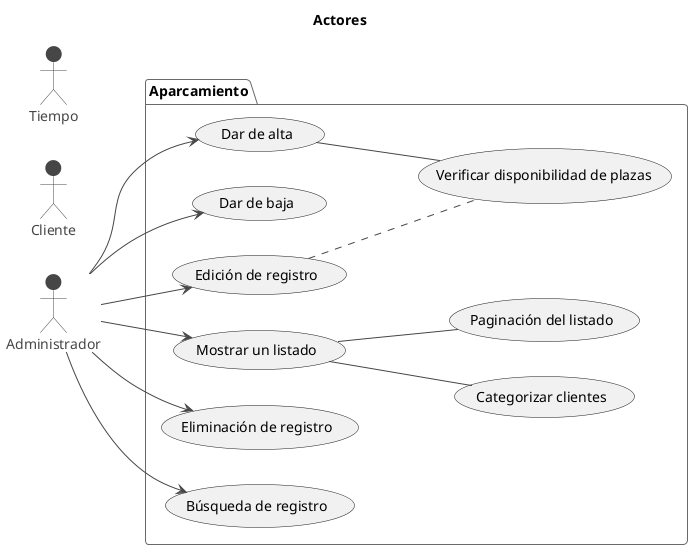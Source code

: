 @startuml

!theme vibrant
left to right direction
title Actores
Administrador as Admin
Cliente as Client
Tiempo as Time

package Aparcamiento{
    usecase "Dar de alta" as UC1
    usecase "Dar de baja" as UC2
    usecase "Verificar disponibilidad de plazas" as UC3
    usecase "Categorizar clientes" as UC4
    usecase "Edición de registro" as UC5
    usecase "Mostrar un listado" as UC7
    usecase "Eliminación de registro" as UC8
    usecase "Paginación del listado" as UC9
    usecase "Búsqueda de registro" as UC10
}

Admin --> UC1
Admin --> UC2
Admin --> UC5
Admin --> UC7
Admin --> UC8
Admin --> UC10

UC1 -- UC3
UC7 -- UC4
UC7 -- UC9
UC5 .. UC3